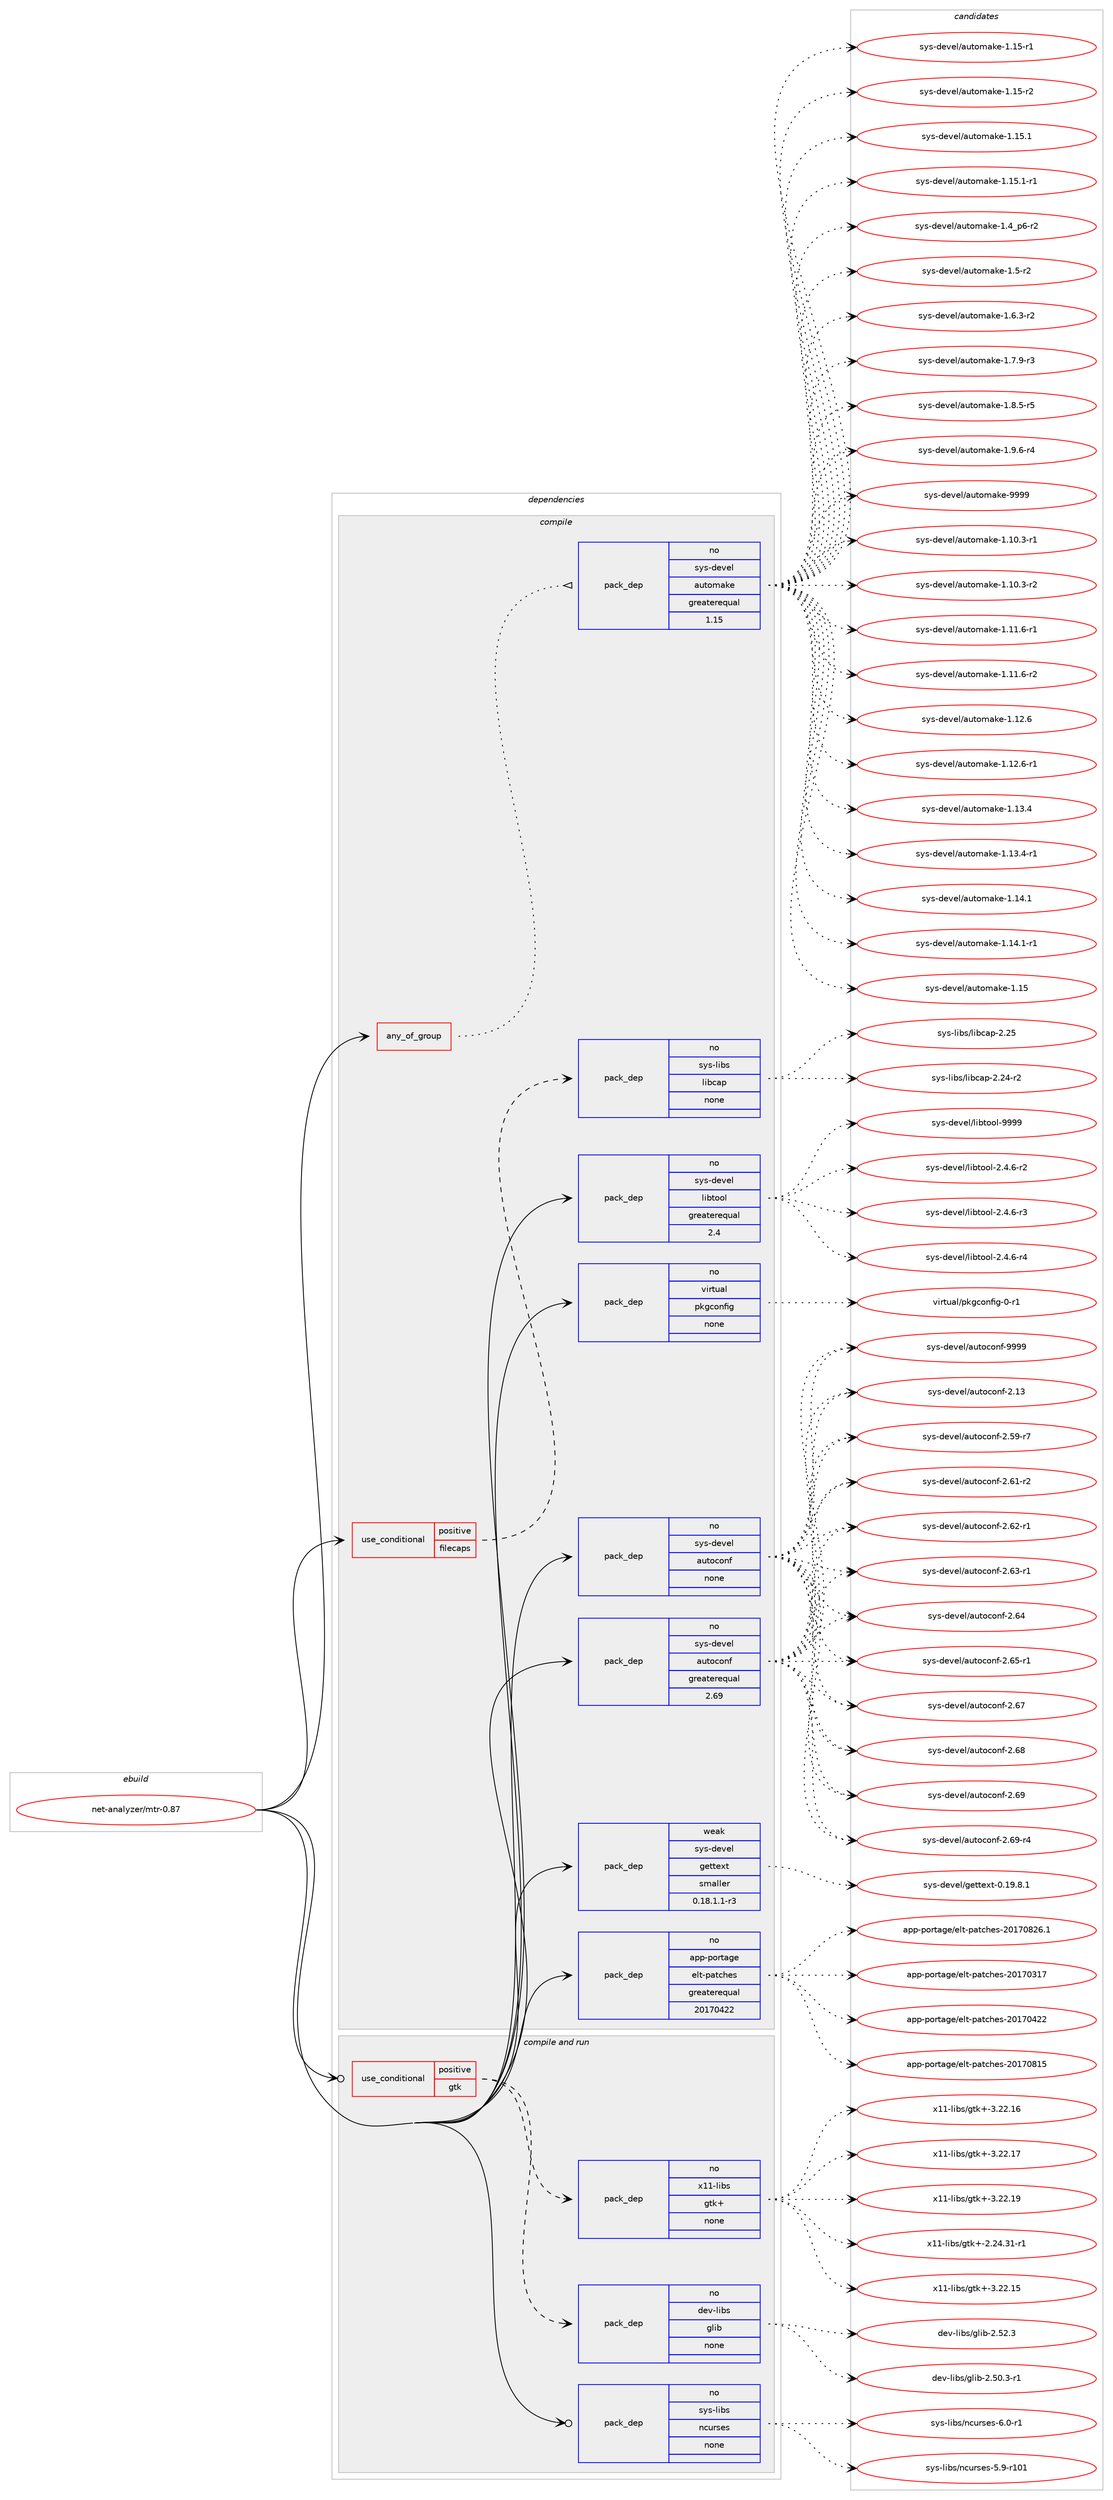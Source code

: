 digraph prolog {

# *************
# Graph options
# *************

newrank=true;
concentrate=true;
compound=true;
graph [rankdir=LR,fontname=Helvetica,fontsize=10,ranksep=1.5];#, ranksep=2.5, nodesep=0.2];
edge  [arrowhead=vee];
node  [fontname=Helvetica,fontsize=10];

# **********
# The ebuild
# **********

subgraph cluster_leftcol {
color=gray;
rank=same;
label=<<i>ebuild</i>>;
id [label="net-analyzer/mtr-0.87", color=red, width=4, href="../net-analyzer/mtr-0.87.svg"];
}

# ****************
# The dependencies
# ****************

subgraph cluster_midcol {
color=gray;
label=<<i>dependencies</i>>;
subgraph cluster_compile {
fillcolor="#eeeeee";
style=filled;
label=<<i>compile</i>>;
subgraph any6328 {
dependency400687 [label=<<TABLE BORDER="0" CELLBORDER="1" CELLSPACING="0" CELLPADDING="4"><TR><TD CELLPADDING="10">any_of_group</TD></TR></TABLE>>, shape=none, color=red];subgraph pack295357 {
dependency400688 [label=<<TABLE BORDER="0" CELLBORDER="1" CELLSPACING="0" CELLPADDING="4" WIDTH="220"><TR><TD ROWSPAN="6" CELLPADDING="30">pack_dep</TD></TR><TR><TD WIDTH="110">no</TD></TR><TR><TD>sys-devel</TD></TR><TR><TD>automake</TD></TR><TR><TD>greaterequal</TD></TR><TR><TD>1.15</TD></TR></TABLE>>, shape=none, color=blue];
}
dependency400687:e -> dependency400688:w [weight=20,style="dotted",arrowhead="oinv"];
}
id:e -> dependency400687:w [weight=20,style="solid",arrowhead="vee"];
subgraph cond98817 {
dependency400689 [label=<<TABLE BORDER="0" CELLBORDER="1" CELLSPACING="0" CELLPADDING="4"><TR><TD ROWSPAN="3" CELLPADDING="10">use_conditional</TD></TR><TR><TD>positive</TD></TR><TR><TD>filecaps</TD></TR></TABLE>>, shape=none, color=red];
subgraph pack295358 {
dependency400690 [label=<<TABLE BORDER="0" CELLBORDER="1" CELLSPACING="0" CELLPADDING="4" WIDTH="220"><TR><TD ROWSPAN="6" CELLPADDING="30">pack_dep</TD></TR><TR><TD WIDTH="110">no</TD></TR><TR><TD>sys-libs</TD></TR><TR><TD>libcap</TD></TR><TR><TD>none</TD></TR><TR><TD></TD></TR></TABLE>>, shape=none, color=blue];
}
dependency400689:e -> dependency400690:w [weight=20,style="dashed",arrowhead="vee"];
}
id:e -> dependency400689:w [weight=20,style="solid",arrowhead="vee"];
subgraph pack295359 {
dependency400691 [label=<<TABLE BORDER="0" CELLBORDER="1" CELLSPACING="0" CELLPADDING="4" WIDTH="220"><TR><TD ROWSPAN="6" CELLPADDING="30">pack_dep</TD></TR><TR><TD WIDTH="110">no</TD></TR><TR><TD>app-portage</TD></TR><TR><TD>elt-patches</TD></TR><TR><TD>greaterequal</TD></TR><TR><TD>20170422</TD></TR></TABLE>>, shape=none, color=blue];
}
id:e -> dependency400691:w [weight=20,style="solid",arrowhead="vee"];
subgraph pack295360 {
dependency400692 [label=<<TABLE BORDER="0" CELLBORDER="1" CELLSPACING="0" CELLPADDING="4" WIDTH="220"><TR><TD ROWSPAN="6" CELLPADDING="30">pack_dep</TD></TR><TR><TD WIDTH="110">no</TD></TR><TR><TD>sys-devel</TD></TR><TR><TD>autoconf</TD></TR><TR><TD>greaterequal</TD></TR><TR><TD>2.69</TD></TR></TABLE>>, shape=none, color=blue];
}
id:e -> dependency400692:w [weight=20,style="solid",arrowhead="vee"];
subgraph pack295361 {
dependency400693 [label=<<TABLE BORDER="0" CELLBORDER="1" CELLSPACING="0" CELLPADDING="4" WIDTH="220"><TR><TD ROWSPAN="6" CELLPADDING="30">pack_dep</TD></TR><TR><TD WIDTH="110">no</TD></TR><TR><TD>sys-devel</TD></TR><TR><TD>autoconf</TD></TR><TR><TD>none</TD></TR><TR><TD></TD></TR></TABLE>>, shape=none, color=blue];
}
id:e -> dependency400693:w [weight=20,style="solid",arrowhead="vee"];
subgraph pack295362 {
dependency400694 [label=<<TABLE BORDER="0" CELLBORDER="1" CELLSPACING="0" CELLPADDING="4" WIDTH="220"><TR><TD ROWSPAN="6" CELLPADDING="30">pack_dep</TD></TR><TR><TD WIDTH="110">no</TD></TR><TR><TD>sys-devel</TD></TR><TR><TD>libtool</TD></TR><TR><TD>greaterequal</TD></TR><TR><TD>2.4</TD></TR></TABLE>>, shape=none, color=blue];
}
id:e -> dependency400694:w [weight=20,style="solid",arrowhead="vee"];
subgraph pack295363 {
dependency400695 [label=<<TABLE BORDER="0" CELLBORDER="1" CELLSPACING="0" CELLPADDING="4" WIDTH="220"><TR><TD ROWSPAN="6" CELLPADDING="30">pack_dep</TD></TR><TR><TD WIDTH="110">no</TD></TR><TR><TD>virtual</TD></TR><TR><TD>pkgconfig</TD></TR><TR><TD>none</TD></TR><TR><TD></TD></TR></TABLE>>, shape=none, color=blue];
}
id:e -> dependency400695:w [weight=20,style="solid",arrowhead="vee"];
subgraph pack295364 {
dependency400696 [label=<<TABLE BORDER="0" CELLBORDER="1" CELLSPACING="0" CELLPADDING="4" WIDTH="220"><TR><TD ROWSPAN="6" CELLPADDING="30">pack_dep</TD></TR><TR><TD WIDTH="110">weak</TD></TR><TR><TD>sys-devel</TD></TR><TR><TD>gettext</TD></TR><TR><TD>smaller</TD></TR><TR><TD>0.18.1.1-r3</TD></TR></TABLE>>, shape=none, color=blue];
}
id:e -> dependency400696:w [weight=20,style="solid",arrowhead="vee"];
}
subgraph cluster_compileandrun {
fillcolor="#eeeeee";
style=filled;
label=<<i>compile and run</i>>;
subgraph cond98818 {
dependency400697 [label=<<TABLE BORDER="0" CELLBORDER="1" CELLSPACING="0" CELLPADDING="4"><TR><TD ROWSPAN="3" CELLPADDING="10">use_conditional</TD></TR><TR><TD>positive</TD></TR><TR><TD>gtk</TD></TR></TABLE>>, shape=none, color=red];
subgraph pack295365 {
dependency400698 [label=<<TABLE BORDER="0" CELLBORDER="1" CELLSPACING="0" CELLPADDING="4" WIDTH="220"><TR><TD ROWSPAN="6" CELLPADDING="30">pack_dep</TD></TR><TR><TD WIDTH="110">no</TD></TR><TR><TD>dev-libs</TD></TR><TR><TD>glib</TD></TR><TR><TD>none</TD></TR><TR><TD></TD></TR></TABLE>>, shape=none, color=blue];
}
dependency400697:e -> dependency400698:w [weight=20,style="dashed",arrowhead="vee"];
subgraph pack295366 {
dependency400699 [label=<<TABLE BORDER="0" CELLBORDER="1" CELLSPACING="0" CELLPADDING="4" WIDTH="220"><TR><TD ROWSPAN="6" CELLPADDING="30">pack_dep</TD></TR><TR><TD WIDTH="110">no</TD></TR><TR><TD>x11-libs</TD></TR><TR><TD>gtk+</TD></TR><TR><TD>none</TD></TR><TR><TD></TD></TR></TABLE>>, shape=none, color=blue];
}
dependency400697:e -> dependency400699:w [weight=20,style="dashed",arrowhead="vee"];
}
id:e -> dependency400697:w [weight=20,style="solid",arrowhead="odotvee"];
subgraph pack295367 {
dependency400700 [label=<<TABLE BORDER="0" CELLBORDER="1" CELLSPACING="0" CELLPADDING="4" WIDTH="220"><TR><TD ROWSPAN="6" CELLPADDING="30">pack_dep</TD></TR><TR><TD WIDTH="110">no</TD></TR><TR><TD>sys-libs</TD></TR><TR><TD>ncurses</TD></TR><TR><TD>none</TD></TR><TR><TD></TD></TR></TABLE>>, shape=none, color=blue];
}
id:e -> dependency400700:w [weight=20,style="solid",arrowhead="odotvee"];
}
subgraph cluster_run {
fillcolor="#eeeeee";
style=filled;
label=<<i>run</i>>;
}
}

# **************
# The candidates
# **************

subgraph cluster_choices {
rank=same;
color=gray;
label=<<i>candidates</i>>;

subgraph choice295357 {
color=black;
nodesep=1;
choice11512111545100101118101108479711711611110997107101454946494846514511449 [label="sys-devel/automake-1.10.3-r1", color=red, width=4,href="../sys-devel/automake-1.10.3-r1.svg"];
choice11512111545100101118101108479711711611110997107101454946494846514511450 [label="sys-devel/automake-1.10.3-r2", color=red, width=4,href="../sys-devel/automake-1.10.3-r2.svg"];
choice11512111545100101118101108479711711611110997107101454946494946544511449 [label="sys-devel/automake-1.11.6-r1", color=red, width=4,href="../sys-devel/automake-1.11.6-r1.svg"];
choice11512111545100101118101108479711711611110997107101454946494946544511450 [label="sys-devel/automake-1.11.6-r2", color=red, width=4,href="../sys-devel/automake-1.11.6-r2.svg"];
choice1151211154510010111810110847971171161111099710710145494649504654 [label="sys-devel/automake-1.12.6", color=red, width=4,href="../sys-devel/automake-1.12.6.svg"];
choice11512111545100101118101108479711711611110997107101454946495046544511449 [label="sys-devel/automake-1.12.6-r1", color=red, width=4,href="../sys-devel/automake-1.12.6-r1.svg"];
choice1151211154510010111810110847971171161111099710710145494649514652 [label="sys-devel/automake-1.13.4", color=red, width=4,href="../sys-devel/automake-1.13.4.svg"];
choice11512111545100101118101108479711711611110997107101454946495146524511449 [label="sys-devel/automake-1.13.4-r1", color=red, width=4,href="../sys-devel/automake-1.13.4-r1.svg"];
choice1151211154510010111810110847971171161111099710710145494649524649 [label="sys-devel/automake-1.14.1", color=red, width=4,href="../sys-devel/automake-1.14.1.svg"];
choice11512111545100101118101108479711711611110997107101454946495246494511449 [label="sys-devel/automake-1.14.1-r1", color=red, width=4,href="../sys-devel/automake-1.14.1-r1.svg"];
choice115121115451001011181011084797117116111109971071014549464953 [label="sys-devel/automake-1.15", color=red, width=4,href="../sys-devel/automake-1.15.svg"];
choice1151211154510010111810110847971171161111099710710145494649534511449 [label="sys-devel/automake-1.15-r1", color=red, width=4,href="../sys-devel/automake-1.15-r1.svg"];
choice1151211154510010111810110847971171161111099710710145494649534511450 [label="sys-devel/automake-1.15-r2", color=red, width=4,href="../sys-devel/automake-1.15-r2.svg"];
choice1151211154510010111810110847971171161111099710710145494649534649 [label="sys-devel/automake-1.15.1", color=red, width=4,href="../sys-devel/automake-1.15.1.svg"];
choice11512111545100101118101108479711711611110997107101454946495346494511449 [label="sys-devel/automake-1.15.1-r1", color=red, width=4,href="../sys-devel/automake-1.15.1-r1.svg"];
choice115121115451001011181011084797117116111109971071014549465295112544511450 [label="sys-devel/automake-1.4_p6-r2", color=red, width=4,href="../sys-devel/automake-1.4_p6-r2.svg"];
choice11512111545100101118101108479711711611110997107101454946534511450 [label="sys-devel/automake-1.5-r2", color=red, width=4,href="../sys-devel/automake-1.5-r2.svg"];
choice115121115451001011181011084797117116111109971071014549465446514511450 [label="sys-devel/automake-1.6.3-r2", color=red, width=4,href="../sys-devel/automake-1.6.3-r2.svg"];
choice115121115451001011181011084797117116111109971071014549465546574511451 [label="sys-devel/automake-1.7.9-r3", color=red, width=4,href="../sys-devel/automake-1.7.9-r3.svg"];
choice115121115451001011181011084797117116111109971071014549465646534511453 [label="sys-devel/automake-1.8.5-r5", color=red, width=4,href="../sys-devel/automake-1.8.5-r5.svg"];
choice115121115451001011181011084797117116111109971071014549465746544511452 [label="sys-devel/automake-1.9.6-r4", color=red, width=4,href="../sys-devel/automake-1.9.6-r4.svg"];
choice115121115451001011181011084797117116111109971071014557575757 [label="sys-devel/automake-9999", color=red, width=4,href="../sys-devel/automake-9999.svg"];
dependency400688:e -> choice11512111545100101118101108479711711611110997107101454946494846514511449:w [style=dotted,weight="100"];
dependency400688:e -> choice11512111545100101118101108479711711611110997107101454946494846514511450:w [style=dotted,weight="100"];
dependency400688:e -> choice11512111545100101118101108479711711611110997107101454946494946544511449:w [style=dotted,weight="100"];
dependency400688:e -> choice11512111545100101118101108479711711611110997107101454946494946544511450:w [style=dotted,weight="100"];
dependency400688:e -> choice1151211154510010111810110847971171161111099710710145494649504654:w [style=dotted,weight="100"];
dependency400688:e -> choice11512111545100101118101108479711711611110997107101454946495046544511449:w [style=dotted,weight="100"];
dependency400688:e -> choice1151211154510010111810110847971171161111099710710145494649514652:w [style=dotted,weight="100"];
dependency400688:e -> choice11512111545100101118101108479711711611110997107101454946495146524511449:w [style=dotted,weight="100"];
dependency400688:e -> choice1151211154510010111810110847971171161111099710710145494649524649:w [style=dotted,weight="100"];
dependency400688:e -> choice11512111545100101118101108479711711611110997107101454946495246494511449:w [style=dotted,weight="100"];
dependency400688:e -> choice115121115451001011181011084797117116111109971071014549464953:w [style=dotted,weight="100"];
dependency400688:e -> choice1151211154510010111810110847971171161111099710710145494649534511449:w [style=dotted,weight="100"];
dependency400688:e -> choice1151211154510010111810110847971171161111099710710145494649534511450:w [style=dotted,weight="100"];
dependency400688:e -> choice1151211154510010111810110847971171161111099710710145494649534649:w [style=dotted,weight="100"];
dependency400688:e -> choice11512111545100101118101108479711711611110997107101454946495346494511449:w [style=dotted,weight="100"];
dependency400688:e -> choice115121115451001011181011084797117116111109971071014549465295112544511450:w [style=dotted,weight="100"];
dependency400688:e -> choice11512111545100101118101108479711711611110997107101454946534511450:w [style=dotted,weight="100"];
dependency400688:e -> choice115121115451001011181011084797117116111109971071014549465446514511450:w [style=dotted,weight="100"];
dependency400688:e -> choice115121115451001011181011084797117116111109971071014549465546574511451:w [style=dotted,weight="100"];
dependency400688:e -> choice115121115451001011181011084797117116111109971071014549465646534511453:w [style=dotted,weight="100"];
dependency400688:e -> choice115121115451001011181011084797117116111109971071014549465746544511452:w [style=dotted,weight="100"];
dependency400688:e -> choice115121115451001011181011084797117116111109971071014557575757:w [style=dotted,weight="100"];
}
subgraph choice295358 {
color=black;
nodesep=1;
choice11512111545108105981154710810598999711245504650524511450 [label="sys-libs/libcap-2.24-r2", color=red, width=4,href="../sys-libs/libcap-2.24-r2.svg"];
choice1151211154510810598115471081059899971124550465053 [label="sys-libs/libcap-2.25", color=red, width=4,href="../sys-libs/libcap-2.25.svg"];
dependency400690:e -> choice11512111545108105981154710810598999711245504650524511450:w [style=dotted,weight="100"];
dependency400690:e -> choice1151211154510810598115471081059899971124550465053:w [style=dotted,weight="100"];
}
subgraph choice295359 {
color=black;
nodesep=1;
choice97112112451121111141169710310147101108116451129711699104101115455048495548514955 [label="app-portage/elt-patches-20170317", color=red, width=4,href="../app-portage/elt-patches-20170317.svg"];
choice97112112451121111141169710310147101108116451129711699104101115455048495548525050 [label="app-portage/elt-patches-20170422", color=red, width=4,href="../app-portage/elt-patches-20170422.svg"];
choice97112112451121111141169710310147101108116451129711699104101115455048495548564953 [label="app-portage/elt-patches-20170815", color=red, width=4,href="../app-portage/elt-patches-20170815.svg"];
choice971121124511211111411697103101471011081164511297116991041011154550484955485650544649 [label="app-portage/elt-patches-20170826.1", color=red, width=4,href="../app-portage/elt-patches-20170826.1.svg"];
dependency400691:e -> choice97112112451121111141169710310147101108116451129711699104101115455048495548514955:w [style=dotted,weight="100"];
dependency400691:e -> choice97112112451121111141169710310147101108116451129711699104101115455048495548525050:w [style=dotted,weight="100"];
dependency400691:e -> choice97112112451121111141169710310147101108116451129711699104101115455048495548564953:w [style=dotted,weight="100"];
dependency400691:e -> choice971121124511211111411697103101471011081164511297116991041011154550484955485650544649:w [style=dotted,weight="100"];
}
subgraph choice295360 {
color=black;
nodesep=1;
choice115121115451001011181011084797117116111991111101024550464951 [label="sys-devel/autoconf-2.13", color=red, width=4,href="../sys-devel/autoconf-2.13.svg"];
choice1151211154510010111810110847971171161119911111010245504653574511455 [label="sys-devel/autoconf-2.59-r7", color=red, width=4,href="../sys-devel/autoconf-2.59-r7.svg"];
choice1151211154510010111810110847971171161119911111010245504654494511450 [label="sys-devel/autoconf-2.61-r2", color=red, width=4,href="../sys-devel/autoconf-2.61-r2.svg"];
choice1151211154510010111810110847971171161119911111010245504654504511449 [label="sys-devel/autoconf-2.62-r1", color=red, width=4,href="../sys-devel/autoconf-2.62-r1.svg"];
choice1151211154510010111810110847971171161119911111010245504654514511449 [label="sys-devel/autoconf-2.63-r1", color=red, width=4,href="../sys-devel/autoconf-2.63-r1.svg"];
choice115121115451001011181011084797117116111991111101024550465452 [label="sys-devel/autoconf-2.64", color=red, width=4,href="../sys-devel/autoconf-2.64.svg"];
choice1151211154510010111810110847971171161119911111010245504654534511449 [label="sys-devel/autoconf-2.65-r1", color=red, width=4,href="../sys-devel/autoconf-2.65-r1.svg"];
choice115121115451001011181011084797117116111991111101024550465455 [label="sys-devel/autoconf-2.67", color=red, width=4,href="../sys-devel/autoconf-2.67.svg"];
choice115121115451001011181011084797117116111991111101024550465456 [label="sys-devel/autoconf-2.68", color=red, width=4,href="../sys-devel/autoconf-2.68.svg"];
choice115121115451001011181011084797117116111991111101024550465457 [label="sys-devel/autoconf-2.69", color=red, width=4,href="../sys-devel/autoconf-2.69.svg"];
choice1151211154510010111810110847971171161119911111010245504654574511452 [label="sys-devel/autoconf-2.69-r4", color=red, width=4,href="../sys-devel/autoconf-2.69-r4.svg"];
choice115121115451001011181011084797117116111991111101024557575757 [label="sys-devel/autoconf-9999", color=red, width=4,href="../sys-devel/autoconf-9999.svg"];
dependency400692:e -> choice115121115451001011181011084797117116111991111101024550464951:w [style=dotted,weight="100"];
dependency400692:e -> choice1151211154510010111810110847971171161119911111010245504653574511455:w [style=dotted,weight="100"];
dependency400692:e -> choice1151211154510010111810110847971171161119911111010245504654494511450:w [style=dotted,weight="100"];
dependency400692:e -> choice1151211154510010111810110847971171161119911111010245504654504511449:w [style=dotted,weight="100"];
dependency400692:e -> choice1151211154510010111810110847971171161119911111010245504654514511449:w [style=dotted,weight="100"];
dependency400692:e -> choice115121115451001011181011084797117116111991111101024550465452:w [style=dotted,weight="100"];
dependency400692:e -> choice1151211154510010111810110847971171161119911111010245504654534511449:w [style=dotted,weight="100"];
dependency400692:e -> choice115121115451001011181011084797117116111991111101024550465455:w [style=dotted,weight="100"];
dependency400692:e -> choice115121115451001011181011084797117116111991111101024550465456:w [style=dotted,weight="100"];
dependency400692:e -> choice115121115451001011181011084797117116111991111101024550465457:w [style=dotted,weight="100"];
dependency400692:e -> choice1151211154510010111810110847971171161119911111010245504654574511452:w [style=dotted,weight="100"];
dependency400692:e -> choice115121115451001011181011084797117116111991111101024557575757:w [style=dotted,weight="100"];
}
subgraph choice295361 {
color=black;
nodesep=1;
choice115121115451001011181011084797117116111991111101024550464951 [label="sys-devel/autoconf-2.13", color=red, width=4,href="../sys-devel/autoconf-2.13.svg"];
choice1151211154510010111810110847971171161119911111010245504653574511455 [label="sys-devel/autoconf-2.59-r7", color=red, width=4,href="../sys-devel/autoconf-2.59-r7.svg"];
choice1151211154510010111810110847971171161119911111010245504654494511450 [label="sys-devel/autoconf-2.61-r2", color=red, width=4,href="../sys-devel/autoconf-2.61-r2.svg"];
choice1151211154510010111810110847971171161119911111010245504654504511449 [label="sys-devel/autoconf-2.62-r1", color=red, width=4,href="../sys-devel/autoconf-2.62-r1.svg"];
choice1151211154510010111810110847971171161119911111010245504654514511449 [label="sys-devel/autoconf-2.63-r1", color=red, width=4,href="../sys-devel/autoconf-2.63-r1.svg"];
choice115121115451001011181011084797117116111991111101024550465452 [label="sys-devel/autoconf-2.64", color=red, width=4,href="../sys-devel/autoconf-2.64.svg"];
choice1151211154510010111810110847971171161119911111010245504654534511449 [label="sys-devel/autoconf-2.65-r1", color=red, width=4,href="../sys-devel/autoconf-2.65-r1.svg"];
choice115121115451001011181011084797117116111991111101024550465455 [label="sys-devel/autoconf-2.67", color=red, width=4,href="../sys-devel/autoconf-2.67.svg"];
choice115121115451001011181011084797117116111991111101024550465456 [label="sys-devel/autoconf-2.68", color=red, width=4,href="../sys-devel/autoconf-2.68.svg"];
choice115121115451001011181011084797117116111991111101024550465457 [label="sys-devel/autoconf-2.69", color=red, width=4,href="../sys-devel/autoconf-2.69.svg"];
choice1151211154510010111810110847971171161119911111010245504654574511452 [label="sys-devel/autoconf-2.69-r4", color=red, width=4,href="../sys-devel/autoconf-2.69-r4.svg"];
choice115121115451001011181011084797117116111991111101024557575757 [label="sys-devel/autoconf-9999", color=red, width=4,href="../sys-devel/autoconf-9999.svg"];
dependency400693:e -> choice115121115451001011181011084797117116111991111101024550464951:w [style=dotted,weight="100"];
dependency400693:e -> choice1151211154510010111810110847971171161119911111010245504653574511455:w [style=dotted,weight="100"];
dependency400693:e -> choice1151211154510010111810110847971171161119911111010245504654494511450:w [style=dotted,weight="100"];
dependency400693:e -> choice1151211154510010111810110847971171161119911111010245504654504511449:w [style=dotted,weight="100"];
dependency400693:e -> choice1151211154510010111810110847971171161119911111010245504654514511449:w [style=dotted,weight="100"];
dependency400693:e -> choice115121115451001011181011084797117116111991111101024550465452:w [style=dotted,weight="100"];
dependency400693:e -> choice1151211154510010111810110847971171161119911111010245504654534511449:w [style=dotted,weight="100"];
dependency400693:e -> choice115121115451001011181011084797117116111991111101024550465455:w [style=dotted,weight="100"];
dependency400693:e -> choice115121115451001011181011084797117116111991111101024550465456:w [style=dotted,weight="100"];
dependency400693:e -> choice115121115451001011181011084797117116111991111101024550465457:w [style=dotted,weight="100"];
dependency400693:e -> choice1151211154510010111810110847971171161119911111010245504654574511452:w [style=dotted,weight="100"];
dependency400693:e -> choice115121115451001011181011084797117116111991111101024557575757:w [style=dotted,weight="100"];
}
subgraph choice295362 {
color=black;
nodesep=1;
choice1151211154510010111810110847108105981161111111084550465246544511450 [label="sys-devel/libtool-2.4.6-r2", color=red, width=4,href="../sys-devel/libtool-2.4.6-r2.svg"];
choice1151211154510010111810110847108105981161111111084550465246544511451 [label="sys-devel/libtool-2.4.6-r3", color=red, width=4,href="../sys-devel/libtool-2.4.6-r3.svg"];
choice1151211154510010111810110847108105981161111111084550465246544511452 [label="sys-devel/libtool-2.4.6-r4", color=red, width=4,href="../sys-devel/libtool-2.4.6-r4.svg"];
choice1151211154510010111810110847108105981161111111084557575757 [label="sys-devel/libtool-9999", color=red, width=4,href="../sys-devel/libtool-9999.svg"];
dependency400694:e -> choice1151211154510010111810110847108105981161111111084550465246544511450:w [style=dotted,weight="100"];
dependency400694:e -> choice1151211154510010111810110847108105981161111111084550465246544511451:w [style=dotted,weight="100"];
dependency400694:e -> choice1151211154510010111810110847108105981161111111084550465246544511452:w [style=dotted,weight="100"];
dependency400694:e -> choice1151211154510010111810110847108105981161111111084557575757:w [style=dotted,weight="100"];
}
subgraph choice295363 {
color=black;
nodesep=1;
choice11810511411611797108471121071039911111010210510345484511449 [label="virtual/pkgconfig-0-r1", color=red, width=4,href="../virtual/pkgconfig-0-r1.svg"];
dependency400695:e -> choice11810511411611797108471121071039911111010210510345484511449:w [style=dotted,weight="100"];
}
subgraph choice295364 {
color=black;
nodesep=1;
choice1151211154510010111810110847103101116116101120116454846495746564649 [label="sys-devel/gettext-0.19.8.1", color=red, width=4,href="../sys-devel/gettext-0.19.8.1.svg"];
dependency400696:e -> choice1151211154510010111810110847103101116116101120116454846495746564649:w [style=dotted,weight="100"];
}
subgraph choice295365 {
color=black;
nodesep=1;
choice10010111845108105981154710310810598455046534846514511449 [label="dev-libs/glib-2.50.3-r1", color=red, width=4,href="../dev-libs/glib-2.50.3-r1.svg"];
choice1001011184510810598115471031081059845504653504651 [label="dev-libs/glib-2.52.3", color=red, width=4,href="../dev-libs/glib-2.52.3.svg"];
dependency400698:e -> choice10010111845108105981154710310810598455046534846514511449:w [style=dotted,weight="100"];
dependency400698:e -> choice1001011184510810598115471031081059845504653504651:w [style=dotted,weight="100"];
}
subgraph choice295366 {
color=black;
nodesep=1;
choice12049494510810598115471031161074345504650524651494511449 [label="x11-libs/gtk+-2.24.31-r1", color=red, width=4,href="../x11-libs/gtk+-2.24.31-r1.svg"];
choice1204949451081059811547103116107434551465050464953 [label="x11-libs/gtk+-3.22.15", color=red, width=4,href="../x11-libs/gtk+-3.22.15.svg"];
choice1204949451081059811547103116107434551465050464954 [label="x11-libs/gtk+-3.22.16", color=red, width=4,href="../x11-libs/gtk+-3.22.16.svg"];
choice1204949451081059811547103116107434551465050464955 [label="x11-libs/gtk+-3.22.17", color=red, width=4,href="../x11-libs/gtk+-3.22.17.svg"];
choice1204949451081059811547103116107434551465050464957 [label="x11-libs/gtk+-3.22.19", color=red, width=4,href="../x11-libs/gtk+-3.22.19.svg"];
dependency400699:e -> choice12049494510810598115471031161074345504650524651494511449:w [style=dotted,weight="100"];
dependency400699:e -> choice1204949451081059811547103116107434551465050464953:w [style=dotted,weight="100"];
dependency400699:e -> choice1204949451081059811547103116107434551465050464954:w [style=dotted,weight="100"];
dependency400699:e -> choice1204949451081059811547103116107434551465050464955:w [style=dotted,weight="100"];
dependency400699:e -> choice1204949451081059811547103116107434551465050464957:w [style=dotted,weight="100"];
}
subgraph choice295367 {
color=black;
nodesep=1;
choice115121115451081059811547110991171141151011154553465745114494849 [label="sys-libs/ncurses-5.9-r101", color=red, width=4,href="../sys-libs/ncurses-5.9-r101.svg"];
choice11512111545108105981154711099117114115101115455446484511449 [label="sys-libs/ncurses-6.0-r1", color=red, width=4,href="../sys-libs/ncurses-6.0-r1.svg"];
dependency400700:e -> choice115121115451081059811547110991171141151011154553465745114494849:w [style=dotted,weight="100"];
dependency400700:e -> choice11512111545108105981154711099117114115101115455446484511449:w [style=dotted,weight="100"];
}
}

}
